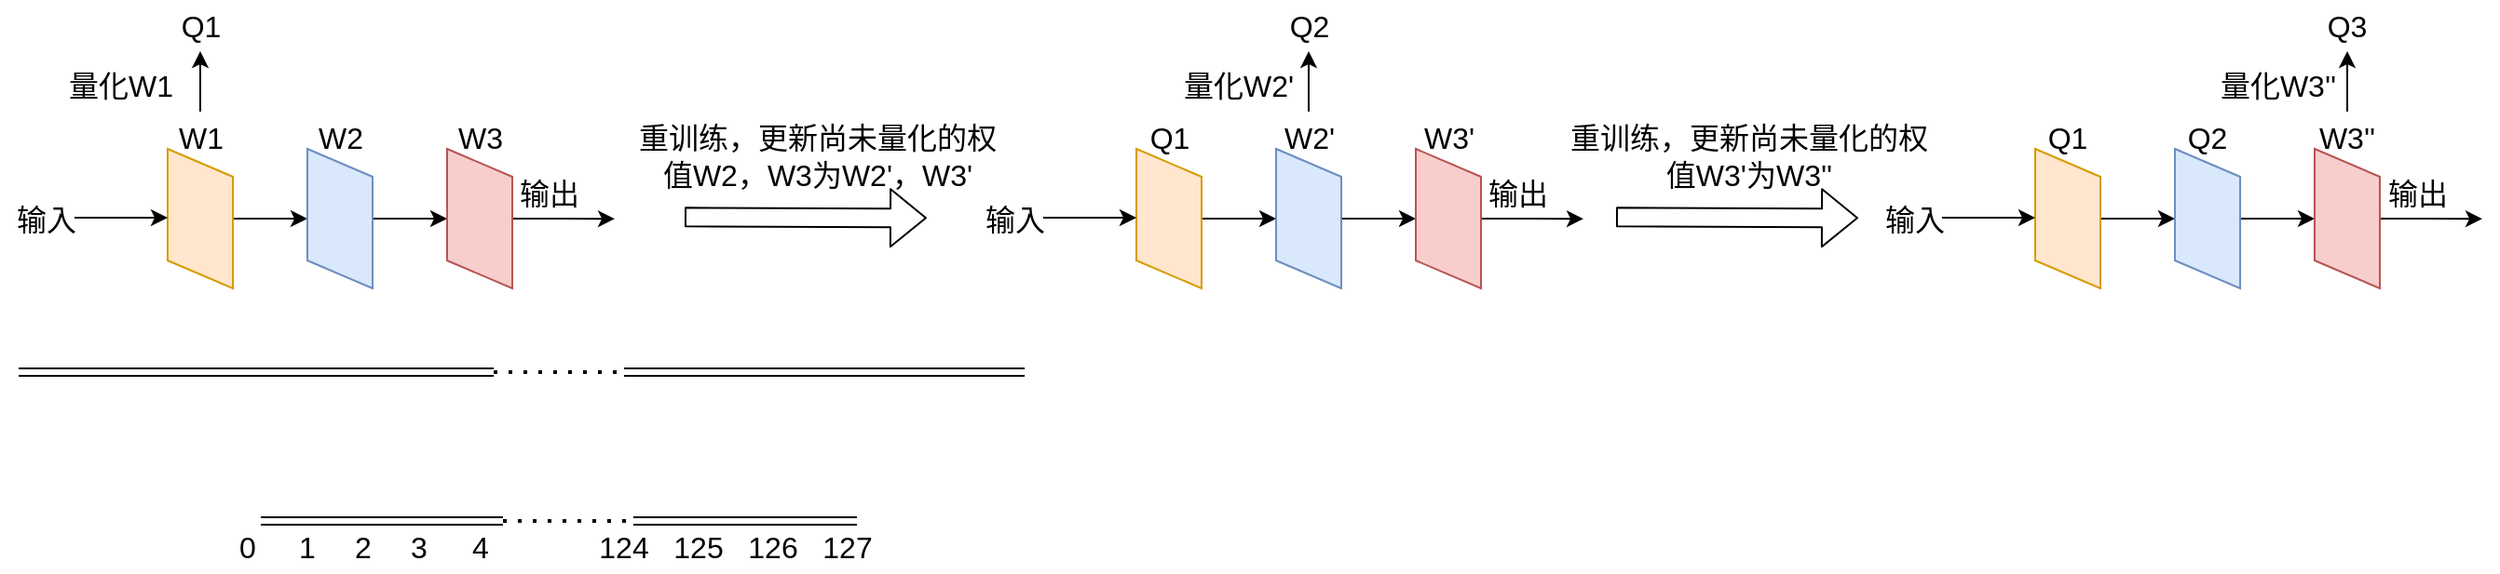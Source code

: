 <mxfile version="13.4.6" type="github">
  <diagram id="Zgp-13TrAlXwP6_f0GoF" name="Page-1">
    <mxGraphModel dx="1298" dy="866" grid="1" gridSize="10" guides="1" tooltips="1" connect="1" arrows="1" fold="1" page="1" pageScale="1" pageWidth="850" pageHeight="1100" math="0" shadow="0">
      <root>
        <mxCell id="0" />
        <mxCell id="1" parent="0" />
        <mxCell id="ou7ntDZC9hadqgtK8E1v-6" style="edgeStyle=orthogonalEdgeStyle;rounded=0;orthogonalLoop=1;jettySize=auto;html=1;exitX=0.5;exitY=0;exitDx=0;exitDy=0;entryX=0.5;entryY=1;entryDx=0;entryDy=0;" edge="1" parent="1" source="ou7ntDZC9hadqgtK8E1v-1" target="ou7ntDZC9hadqgtK8E1v-2">
          <mxGeometry relative="1" as="geometry" />
        </mxCell>
        <mxCell id="ou7ntDZC9hadqgtK8E1v-1" value="" style="shape=parallelogram;perimeter=parallelogramPerimeter;whiteSpace=wrap;html=1;rotation=90;fillColor=#ffe6cc;strokeColor=#d79b00;" vertex="1" parent="1">
          <mxGeometry x="70" y="100" width="75" height="35" as="geometry" />
        </mxCell>
        <mxCell id="ou7ntDZC9hadqgtK8E1v-7" style="edgeStyle=orthogonalEdgeStyle;rounded=0;orthogonalLoop=1;jettySize=auto;html=1;exitX=0.5;exitY=0;exitDx=0;exitDy=0;entryX=0.5;entryY=1;entryDx=0;entryDy=0;" edge="1" parent="1" source="ou7ntDZC9hadqgtK8E1v-2" target="ou7ntDZC9hadqgtK8E1v-3">
          <mxGeometry relative="1" as="geometry" />
        </mxCell>
        <mxCell id="ou7ntDZC9hadqgtK8E1v-2" value="" style="shape=parallelogram;perimeter=parallelogramPerimeter;whiteSpace=wrap;html=1;rotation=90;fillColor=#dae8fc;strokeColor=#6c8ebf;" vertex="1" parent="1">
          <mxGeometry x="145" y="100" width="75" height="35" as="geometry" />
        </mxCell>
        <mxCell id="ou7ntDZC9hadqgtK8E1v-17" style="edgeStyle=orthogonalEdgeStyle;rounded=0;orthogonalLoop=1;jettySize=auto;html=1;exitX=0.5;exitY=0;exitDx=0;exitDy=0;fontSize=16;" edge="1" parent="1" source="ou7ntDZC9hadqgtK8E1v-3">
          <mxGeometry relative="1" as="geometry">
            <mxPoint x="330" y="117.611" as="targetPoint" />
          </mxGeometry>
        </mxCell>
        <mxCell id="ou7ntDZC9hadqgtK8E1v-3" value="" style="shape=parallelogram;perimeter=parallelogramPerimeter;whiteSpace=wrap;html=1;rotation=90;fillColor=#f8cecc;strokeColor=#b85450;" vertex="1" parent="1">
          <mxGeometry x="220" y="100" width="75" height="35" as="geometry" />
        </mxCell>
        <mxCell id="ou7ntDZC9hadqgtK8E1v-4" value="" style="endArrow=classic;html=1;" edge="1" parent="1">
          <mxGeometry width="50" height="50" relative="1" as="geometry">
            <mxPoint x="40" y="117" as="sourcePoint" />
            <mxPoint x="90" y="117" as="targetPoint" />
          </mxGeometry>
        </mxCell>
        <mxCell id="ou7ntDZC9hadqgtK8E1v-9" value="输入" style="text;html=1;strokeColor=none;fillColor=none;align=center;verticalAlign=middle;whiteSpace=wrap;rounded=0;fontSize=16;" vertex="1" parent="1">
          <mxGeometry y="103.75" width="50" height="27.5" as="geometry" />
        </mxCell>
        <mxCell id="ou7ntDZC9hadqgtK8E1v-10" value="W1" style="text;html=1;strokeColor=none;fillColor=none;align=center;verticalAlign=middle;whiteSpace=wrap;rounded=0;fontSize=16;" vertex="1" parent="1">
          <mxGeometry x="82.5" y="60" width="50" height="27.5" as="geometry" />
        </mxCell>
        <mxCell id="ou7ntDZC9hadqgtK8E1v-11" value="W2" style="text;html=1;strokeColor=none;fillColor=none;align=center;verticalAlign=middle;whiteSpace=wrap;rounded=0;fontSize=16;" vertex="1" parent="1">
          <mxGeometry x="157.5" y="60" width="50" height="27.5" as="geometry" />
        </mxCell>
        <mxCell id="ou7ntDZC9hadqgtK8E1v-12" value="W3" style="text;html=1;strokeColor=none;fillColor=none;align=center;verticalAlign=middle;whiteSpace=wrap;rounded=0;fontSize=16;" vertex="1" parent="1">
          <mxGeometry x="232.5" y="60" width="50" height="27.5" as="geometry" />
        </mxCell>
        <mxCell id="ou7ntDZC9hadqgtK8E1v-13" value="输出" style="text;html=1;strokeColor=none;fillColor=none;align=center;verticalAlign=middle;whiteSpace=wrap;rounded=0;fontSize=16;" vertex="1" parent="1">
          <mxGeometry x="270" y="90" width="50" height="27.5" as="geometry" />
        </mxCell>
        <mxCell id="ou7ntDZC9hadqgtK8E1v-19" value="Q1" style="text;html=1;strokeColor=none;fillColor=none;align=center;verticalAlign=middle;whiteSpace=wrap;rounded=0;fontSize=16;" vertex="1" parent="1">
          <mxGeometry x="82.5" width="50" height="27.5" as="geometry" />
        </mxCell>
        <mxCell id="ou7ntDZC9hadqgtK8E1v-48" value="" style="endArrow=classic;html=1;fontSize=16;exitX=0.5;exitY=0;exitDx=0;exitDy=0;" edge="1" parent="1" source="ou7ntDZC9hadqgtK8E1v-10" target="ou7ntDZC9hadqgtK8E1v-19">
          <mxGeometry width="50" height="50" relative="1" as="geometry">
            <mxPoint x="30" y="90" as="sourcePoint" />
            <mxPoint x="80" y="40" as="targetPoint" />
          </mxGeometry>
        </mxCell>
        <mxCell id="ou7ntDZC9hadqgtK8E1v-49" value="量化W1" style="text;html=1;strokeColor=none;fillColor=none;align=center;verticalAlign=middle;whiteSpace=wrap;rounded=0;fontSize=16;" vertex="1" parent="1">
          <mxGeometry x="10" y="32.5" width="110" height="27.5" as="geometry" />
        </mxCell>
        <mxCell id="ou7ntDZC9hadqgtK8E1v-51" value="" style="shape=flexArrow;endArrow=classic;html=1;fontSize=16;" edge="1" parent="1">
          <mxGeometry width="50" height="50" relative="1" as="geometry">
            <mxPoint x="367.5" y="116.67" as="sourcePoint" />
            <mxPoint x="497.5" y="117.17" as="targetPoint" />
          </mxGeometry>
        </mxCell>
        <mxCell id="ou7ntDZC9hadqgtK8E1v-58" value="重训练，更新尚未量化的权值W2，W3为W2&#39;，W3&#39;" style="text;html=1;strokeColor=none;fillColor=none;align=center;verticalAlign=middle;whiteSpace=wrap;rounded=0;fontSize=16;" vertex="1" parent="1">
          <mxGeometry x="340" y="70" width="197.5" height="27.5" as="geometry" />
        </mxCell>
        <mxCell id="ou7ntDZC9hadqgtK8E1v-85" style="edgeStyle=orthogonalEdgeStyle;rounded=0;orthogonalLoop=1;jettySize=auto;html=1;exitX=0.5;exitY=0;exitDx=0;exitDy=0;entryX=0.5;entryY=1;entryDx=0;entryDy=0;" edge="1" parent="1" source="ou7ntDZC9hadqgtK8E1v-86" target="ou7ntDZC9hadqgtK8E1v-88">
          <mxGeometry relative="1" as="geometry" />
        </mxCell>
        <mxCell id="ou7ntDZC9hadqgtK8E1v-86" value="" style="shape=parallelogram;perimeter=parallelogramPerimeter;whiteSpace=wrap;html=1;rotation=90;fillColor=#ffe6cc;strokeColor=#d79b00;" vertex="1" parent="1">
          <mxGeometry x="590" y="100" width="75" height="35" as="geometry" />
        </mxCell>
        <mxCell id="ou7ntDZC9hadqgtK8E1v-87" style="edgeStyle=orthogonalEdgeStyle;rounded=0;orthogonalLoop=1;jettySize=auto;html=1;exitX=0.5;exitY=0;exitDx=0;exitDy=0;entryX=0.5;entryY=1;entryDx=0;entryDy=0;" edge="1" parent="1" source="ou7ntDZC9hadqgtK8E1v-88" target="ou7ntDZC9hadqgtK8E1v-90">
          <mxGeometry relative="1" as="geometry" />
        </mxCell>
        <mxCell id="ou7ntDZC9hadqgtK8E1v-88" value="" style="shape=parallelogram;perimeter=parallelogramPerimeter;whiteSpace=wrap;html=1;rotation=90;fillColor=#dae8fc;strokeColor=#6c8ebf;" vertex="1" parent="1">
          <mxGeometry x="665" y="100" width="75" height="35" as="geometry" />
        </mxCell>
        <mxCell id="ou7ntDZC9hadqgtK8E1v-89" style="edgeStyle=orthogonalEdgeStyle;rounded=0;orthogonalLoop=1;jettySize=auto;html=1;exitX=0.5;exitY=0;exitDx=0;exitDy=0;fontSize=16;" edge="1" parent="1" source="ou7ntDZC9hadqgtK8E1v-90">
          <mxGeometry relative="1" as="geometry">
            <mxPoint x="850" y="117.611" as="targetPoint" />
          </mxGeometry>
        </mxCell>
        <mxCell id="ou7ntDZC9hadqgtK8E1v-90" value="" style="shape=parallelogram;perimeter=parallelogramPerimeter;whiteSpace=wrap;html=1;rotation=90;fillColor=#f8cecc;strokeColor=#b85450;" vertex="1" parent="1">
          <mxGeometry x="740" y="100" width="75" height="35" as="geometry" />
        </mxCell>
        <mxCell id="ou7ntDZC9hadqgtK8E1v-91" value="" style="endArrow=classic;html=1;" edge="1" parent="1">
          <mxGeometry width="50" height="50" relative="1" as="geometry">
            <mxPoint x="560" y="117" as="sourcePoint" />
            <mxPoint x="610" y="117" as="targetPoint" />
          </mxGeometry>
        </mxCell>
        <mxCell id="ou7ntDZC9hadqgtK8E1v-92" value="输入" style="text;html=1;strokeColor=none;fillColor=none;align=center;verticalAlign=middle;whiteSpace=wrap;rounded=0;fontSize=16;" vertex="1" parent="1">
          <mxGeometry x="520" y="103.75" width="50" height="27.5" as="geometry" />
        </mxCell>
        <mxCell id="ou7ntDZC9hadqgtK8E1v-93" value="Q1" style="text;html=1;strokeColor=none;fillColor=none;align=center;verticalAlign=middle;whiteSpace=wrap;rounded=0;fontSize=16;" vertex="1" parent="1">
          <mxGeometry x="602.5" y="60" width="50" height="27.5" as="geometry" />
        </mxCell>
        <mxCell id="ou7ntDZC9hadqgtK8E1v-94" value="W2&#39;" style="text;html=1;strokeColor=none;fillColor=none;align=center;verticalAlign=middle;whiteSpace=wrap;rounded=0;fontSize=16;" vertex="1" parent="1">
          <mxGeometry x="677.5" y="60" width="50" height="27.5" as="geometry" />
        </mxCell>
        <mxCell id="ou7ntDZC9hadqgtK8E1v-95" value="W3&#39;" style="text;html=1;strokeColor=none;fillColor=none;align=center;verticalAlign=middle;whiteSpace=wrap;rounded=0;fontSize=16;" vertex="1" parent="1">
          <mxGeometry x="752.5" y="60" width="50" height="27.5" as="geometry" />
        </mxCell>
        <mxCell id="ou7ntDZC9hadqgtK8E1v-96" value="输出" style="text;html=1;strokeColor=none;fillColor=none;align=center;verticalAlign=middle;whiteSpace=wrap;rounded=0;fontSize=16;" vertex="1" parent="1">
          <mxGeometry x="790" y="90" width="50" height="27.5" as="geometry" />
        </mxCell>
        <mxCell id="ou7ntDZC9hadqgtK8E1v-97" value="Q2" style="text;html=1;strokeColor=none;fillColor=none;align=center;verticalAlign=middle;whiteSpace=wrap;rounded=0;fontSize=16;" vertex="1" parent="1">
          <mxGeometry x="677.5" width="50" height="27.5" as="geometry" />
        </mxCell>
        <mxCell id="ou7ntDZC9hadqgtK8E1v-98" value="" style="endArrow=classic;html=1;fontSize=16;exitX=0.5;exitY=0;exitDx=0;exitDy=0;" edge="1" parent="1" target="ou7ntDZC9hadqgtK8E1v-97">
          <mxGeometry width="50" height="50" relative="1" as="geometry">
            <mxPoint x="702.5" y="60" as="sourcePoint" />
            <mxPoint x="675" y="40" as="targetPoint" />
          </mxGeometry>
        </mxCell>
        <mxCell id="ou7ntDZC9hadqgtK8E1v-99" value="量化W2&#39;" style="text;html=1;strokeColor=none;fillColor=none;align=center;verticalAlign=middle;whiteSpace=wrap;rounded=0;fontSize=16;" vertex="1" parent="1">
          <mxGeometry x="610" y="32.5" width="110" height="27.5" as="geometry" />
        </mxCell>
        <mxCell id="ou7ntDZC9hadqgtK8E1v-100" value="" style="shape=flexArrow;endArrow=classic;html=1;fontSize=16;" edge="1" parent="1">
          <mxGeometry width="50" height="50" relative="1" as="geometry">
            <mxPoint x="867.5" y="116.67" as="sourcePoint" />
            <mxPoint x="997.5" y="117.17" as="targetPoint" />
          </mxGeometry>
        </mxCell>
        <mxCell id="ou7ntDZC9hadqgtK8E1v-101" value="重训练，更新尚未量化的权值W3&#39;为W3&#39;&#39;" style="text;html=1;strokeColor=none;fillColor=none;align=center;verticalAlign=middle;whiteSpace=wrap;rounded=0;fontSize=16;" vertex="1" parent="1">
          <mxGeometry x="840" y="70" width="197.5" height="27.5" as="geometry" />
        </mxCell>
        <mxCell id="ou7ntDZC9hadqgtK8E1v-102" style="edgeStyle=orthogonalEdgeStyle;rounded=0;orthogonalLoop=1;jettySize=auto;html=1;exitX=0.5;exitY=0;exitDx=0;exitDy=0;entryX=0.5;entryY=1;entryDx=0;entryDy=0;" edge="1" parent="1" source="ou7ntDZC9hadqgtK8E1v-103" target="ou7ntDZC9hadqgtK8E1v-105">
          <mxGeometry relative="1" as="geometry" />
        </mxCell>
        <mxCell id="ou7ntDZC9hadqgtK8E1v-103" value="" style="shape=parallelogram;perimeter=parallelogramPerimeter;whiteSpace=wrap;html=1;rotation=90;fillColor=#ffe6cc;strokeColor=#d79b00;" vertex="1" parent="1">
          <mxGeometry x="1072.5" y="100" width="75" height="35" as="geometry" />
        </mxCell>
        <mxCell id="ou7ntDZC9hadqgtK8E1v-104" style="edgeStyle=orthogonalEdgeStyle;rounded=0;orthogonalLoop=1;jettySize=auto;html=1;exitX=0.5;exitY=0;exitDx=0;exitDy=0;entryX=0.5;entryY=1;entryDx=0;entryDy=0;" edge="1" parent="1" source="ou7ntDZC9hadqgtK8E1v-105" target="ou7ntDZC9hadqgtK8E1v-107">
          <mxGeometry relative="1" as="geometry" />
        </mxCell>
        <mxCell id="ou7ntDZC9hadqgtK8E1v-105" value="" style="shape=parallelogram;perimeter=parallelogramPerimeter;whiteSpace=wrap;html=1;rotation=90;fillColor=#dae8fc;strokeColor=#6c8ebf;" vertex="1" parent="1">
          <mxGeometry x="1147.5" y="100" width="75" height="35" as="geometry" />
        </mxCell>
        <mxCell id="ou7ntDZC9hadqgtK8E1v-106" style="edgeStyle=orthogonalEdgeStyle;rounded=0;orthogonalLoop=1;jettySize=auto;html=1;exitX=0.5;exitY=0;exitDx=0;exitDy=0;fontSize=16;" edge="1" parent="1" source="ou7ntDZC9hadqgtK8E1v-107">
          <mxGeometry relative="1" as="geometry">
            <mxPoint x="1332.5" y="117.611" as="targetPoint" />
          </mxGeometry>
        </mxCell>
        <mxCell id="ou7ntDZC9hadqgtK8E1v-107" value="" style="shape=parallelogram;perimeter=parallelogramPerimeter;whiteSpace=wrap;html=1;rotation=90;fillColor=#f8cecc;strokeColor=#b85450;" vertex="1" parent="1">
          <mxGeometry x="1222.5" y="100" width="75" height="35" as="geometry" />
        </mxCell>
        <mxCell id="ou7ntDZC9hadqgtK8E1v-108" value="" style="endArrow=classic;html=1;" edge="1" parent="1">
          <mxGeometry width="50" height="50" relative="1" as="geometry">
            <mxPoint x="1042.5" y="117" as="sourcePoint" />
            <mxPoint x="1092.5" y="117" as="targetPoint" />
          </mxGeometry>
        </mxCell>
        <mxCell id="ou7ntDZC9hadqgtK8E1v-109" value="输入" style="text;html=1;strokeColor=none;fillColor=none;align=center;verticalAlign=middle;whiteSpace=wrap;rounded=0;fontSize=16;" vertex="1" parent="1">
          <mxGeometry x="1002.5" y="103.75" width="50" height="27.5" as="geometry" />
        </mxCell>
        <mxCell id="ou7ntDZC9hadqgtK8E1v-110" value="Q1" style="text;html=1;strokeColor=none;fillColor=none;align=center;verticalAlign=middle;whiteSpace=wrap;rounded=0;fontSize=16;" vertex="1" parent="1">
          <mxGeometry x="1085" y="60" width="50" height="27.5" as="geometry" />
        </mxCell>
        <mxCell id="ou7ntDZC9hadqgtK8E1v-111" value="Q2" style="text;html=1;strokeColor=none;fillColor=none;align=center;verticalAlign=middle;whiteSpace=wrap;rounded=0;fontSize=16;" vertex="1" parent="1">
          <mxGeometry x="1160" y="60" width="50" height="27.5" as="geometry" />
        </mxCell>
        <mxCell id="ou7ntDZC9hadqgtK8E1v-112" value="W3&#39;&#39;" style="text;html=1;strokeColor=none;fillColor=none;align=center;verticalAlign=middle;whiteSpace=wrap;rounded=0;fontSize=16;" vertex="1" parent="1">
          <mxGeometry x="1235" y="60" width="50" height="27.5" as="geometry" />
        </mxCell>
        <mxCell id="ou7ntDZC9hadqgtK8E1v-113" value="输出" style="text;html=1;strokeColor=none;fillColor=none;align=center;verticalAlign=middle;whiteSpace=wrap;rounded=0;fontSize=16;" vertex="1" parent="1">
          <mxGeometry x="1272.5" y="90" width="50" height="27.5" as="geometry" />
        </mxCell>
        <mxCell id="ou7ntDZC9hadqgtK8E1v-114" value="Q3" style="text;html=1;strokeColor=none;fillColor=none;align=center;verticalAlign=middle;whiteSpace=wrap;rounded=0;fontSize=16;" vertex="1" parent="1">
          <mxGeometry x="1235" width="50" height="27.5" as="geometry" />
        </mxCell>
        <mxCell id="ou7ntDZC9hadqgtK8E1v-115" value="" style="endArrow=classic;html=1;fontSize=16;exitX=0.5;exitY=0;exitDx=0;exitDy=0;" edge="1" parent="1" target="ou7ntDZC9hadqgtK8E1v-114">
          <mxGeometry width="50" height="50" relative="1" as="geometry">
            <mxPoint x="1260.0" y="60" as="sourcePoint" />
            <mxPoint x="1232.5" y="40" as="targetPoint" />
          </mxGeometry>
        </mxCell>
        <mxCell id="ou7ntDZC9hadqgtK8E1v-116" value="量化W3&#39;&#39;" style="text;html=1;strokeColor=none;fillColor=none;align=center;verticalAlign=middle;whiteSpace=wrap;rounded=0;fontSize=16;" vertex="1" parent="1">
          <mxGeometry x="1167.5" y="32.5" width="110" height="27.5" as="geometry" />
        </mxCell>
        <mxCell id="ou7ntDZC9hadqgtK8E1v-118" value="" style="shape=link;html=1;fontSize=16;" edge="1" parent="1">
          <mxGeometry width="100" relative="1" as="geometry">
            <mxPoint x="140" y="280" as="sourcePoint" />
            <mxPoint x="270" y="280" as="targetPoint" />
          </mxGeometry>
        </mxCell>
        <mxCell id="ou7ntDZC9hadqgtK8E1v-120" value="" style="endArrow=none;dashed=1;html=1;dashPattern=1 3;strokeWidth=2;fontSize=16;" edge="1" parent="1">
          <mxGeometry width="50" height="50" relative="1" as="geometry">
            <mxPoint x="270" y="280" as="sourcePoint" />
            <mxPoint x="340" y="280" as="targetPoint" />
          </mxGeometry>
        </mxCell>
        <mxCell id="ou7ntDZC9hadqgtK8E1v-121" value="" style="shape=link;html=1;fontSize=16;" edge="1" parent="1">
          <mxGeometry width="100" relative="1" as="geometry">
            <mxPoint x="340" y="280" as="sourcePoint" />
            <mxPoint x="460" y="280" as="targetPoint" />
          </mxGeometry>
        </mxCell>
        <mxCell id="ou7ntDZC9hadqgtK8E1v-122" value="" style="shape=link;html=1;fontSize=16;" edge="1" parent="1">
          <mxGeometry width="100" relative="1" as="geometry">
            <mxPoint x="10" y="200" as="sourcePoint" />
            <mxPoint x="265" y="200.0" as="targetPoint" />
          </mxGeometry>
        </mxCell>
        <mxCell id="ou7ntDZC9hadqgtK8E1v-123" value="" style="endArrow=none;dashed=1;html=1;dashPattern=1 3;strokeWidth=2;fontSize=16;" edge="1" parent="1">
          <mxGeometry width="50" height="50" relative="1" as="geometry">
            <mxPoint x="265" y="200.0" as="sourcePoint" />
            <mxPoint x="335" y="200.0" as="targetPoint" />
          </mxGeometry>
        </mxCell>
        <mxCell id="ou7ntDZC9hadqgtK8E1v-124" value="" style="shape=link;html=1;fontSize=16;" edge="1" parent="1">
          <mxGeometry width="100" relative="1" as="geometry">
            <mxPoint x="335" y="200.0" as="sourcePoint" />
            <mxPoint x="550" y="200" as="targetPoint" />
          </mxGeometry>
        </mxCell>
        <mxCell id="ou7ntDZC9hadqgtK8E1v-126" value="0" style="text;html=1;strokeColor=none;fillColor=none;align=center;verticalAlign=middle;whiteSpace=wrap;rounded=0;fontSize=16;" vertex="1" parent="1">
          <mxGeometry x="107.5" y="280" width="50" height="27.5" as="geometry" />
        </mxCell>
        <mxCell id="ou7ntDZC9hadqgtK8E1v-127" value="1" style="text;html=1;strokeColor=none;fillColor=none;align=center;verticalAlign=middle;whiteSpace=wrap;rounded=0;fontSize=16;" vertex="1" parent="1">
          <mxGeometry x="140" y="280" width="50" height="27.5" as="geometry" />
        </mxCell>
        <mxCell id="ou7ntDZC9hadqgtK8E1v-128" value="2" style="text;html=1;strokeColor=none;fillColor=none;align=center;verticalAlign=middle;whiteSpace=wrap;rounded=0;fontSize=16;" vertex="1" parent="1">
          <mxGeometry x="170" y="280" width="50" height="27.5" as="geometry" />
        </mxCell>
        <mxCell id="ou7ntDZC9hadqgtK8E1v-129" value="3" style="text;html=1;strokeColor=none;fillColor=none;align=center;verticalAlign=middle;whiteSpace=wrap;rounded=0;fontSize=16;" vertex="1" parent="1">
          <mxGeometry x="200" y="280" width="50" height="27.5" as="geometry" />
        </mxCell>
        <mxCell id="ou7ntDZC9hadqgtK8E1v-130" value="4" style="text;html=1;strokeColor=none;fillColor=none;align=center;verticalAlign=middle;whiteSpace=wrap;rounded=0;fontSize=16;" vertex="1" parent="1">
          <mxGeometry x="232.5" y="280" width="50" height="27.5" as="geometry" />
        </mxCell>
        <mxCell id="ou7ntDZC9hadqgtK8E1v-131" value="127" style="text;html=1;strokeColor=none;fillColor=none;align=center;verticalAlign=middle;whiteSpace=wrap;rounded=0;fontSize=16;" vertex="1" parent="1">
          <mxGeometry x="430" y="280" width="50" height="27.5" as="geometry" />
        </mxCell>
        <mxCell id="ou7ntDZC9hadqgtK8E1v-133" value="126" style="text;html=1;strokeColor=none;fillColor=none;align=center;verticalAlign=middle;whiteSpace=wrap;rounded=0;fontSize=16;" vertex="1" parent="1">
          <mxGeometry x="390" y="280" width="50" height="27.5" as="geometry" />
        </mxCell>
        <mxCell id="ou7ntDZC9hadqgtK8E1v-134" value="125" style="text;html=1;strokeColor=none;fillColor=none;align=center;verticalAlign=middle;whiteSpace=wrap;rounded=0;fontSize=16;" vertex="1" parent="1">
          <mxGeometry x="350" y="280" width="50" height="27.5" as="geometry" />
        </mxCell>
        <mxCell id="ou7ntDZC9hadqgtK8E1v-135" value="124" style="text;html=1;strokeColor=none;fillColor=none;align=center;verticalAlign=middle;whiteSpace=wrap;rounded=0;fontSize=16;" vertex="1" parent="1">
          <mxGeometry x="310" y="280" width="50" height="27.5" as="geometry" />
        </mxCell>
      </root>
    </mxGraphModel>
  </diagram>
</mxfile>
